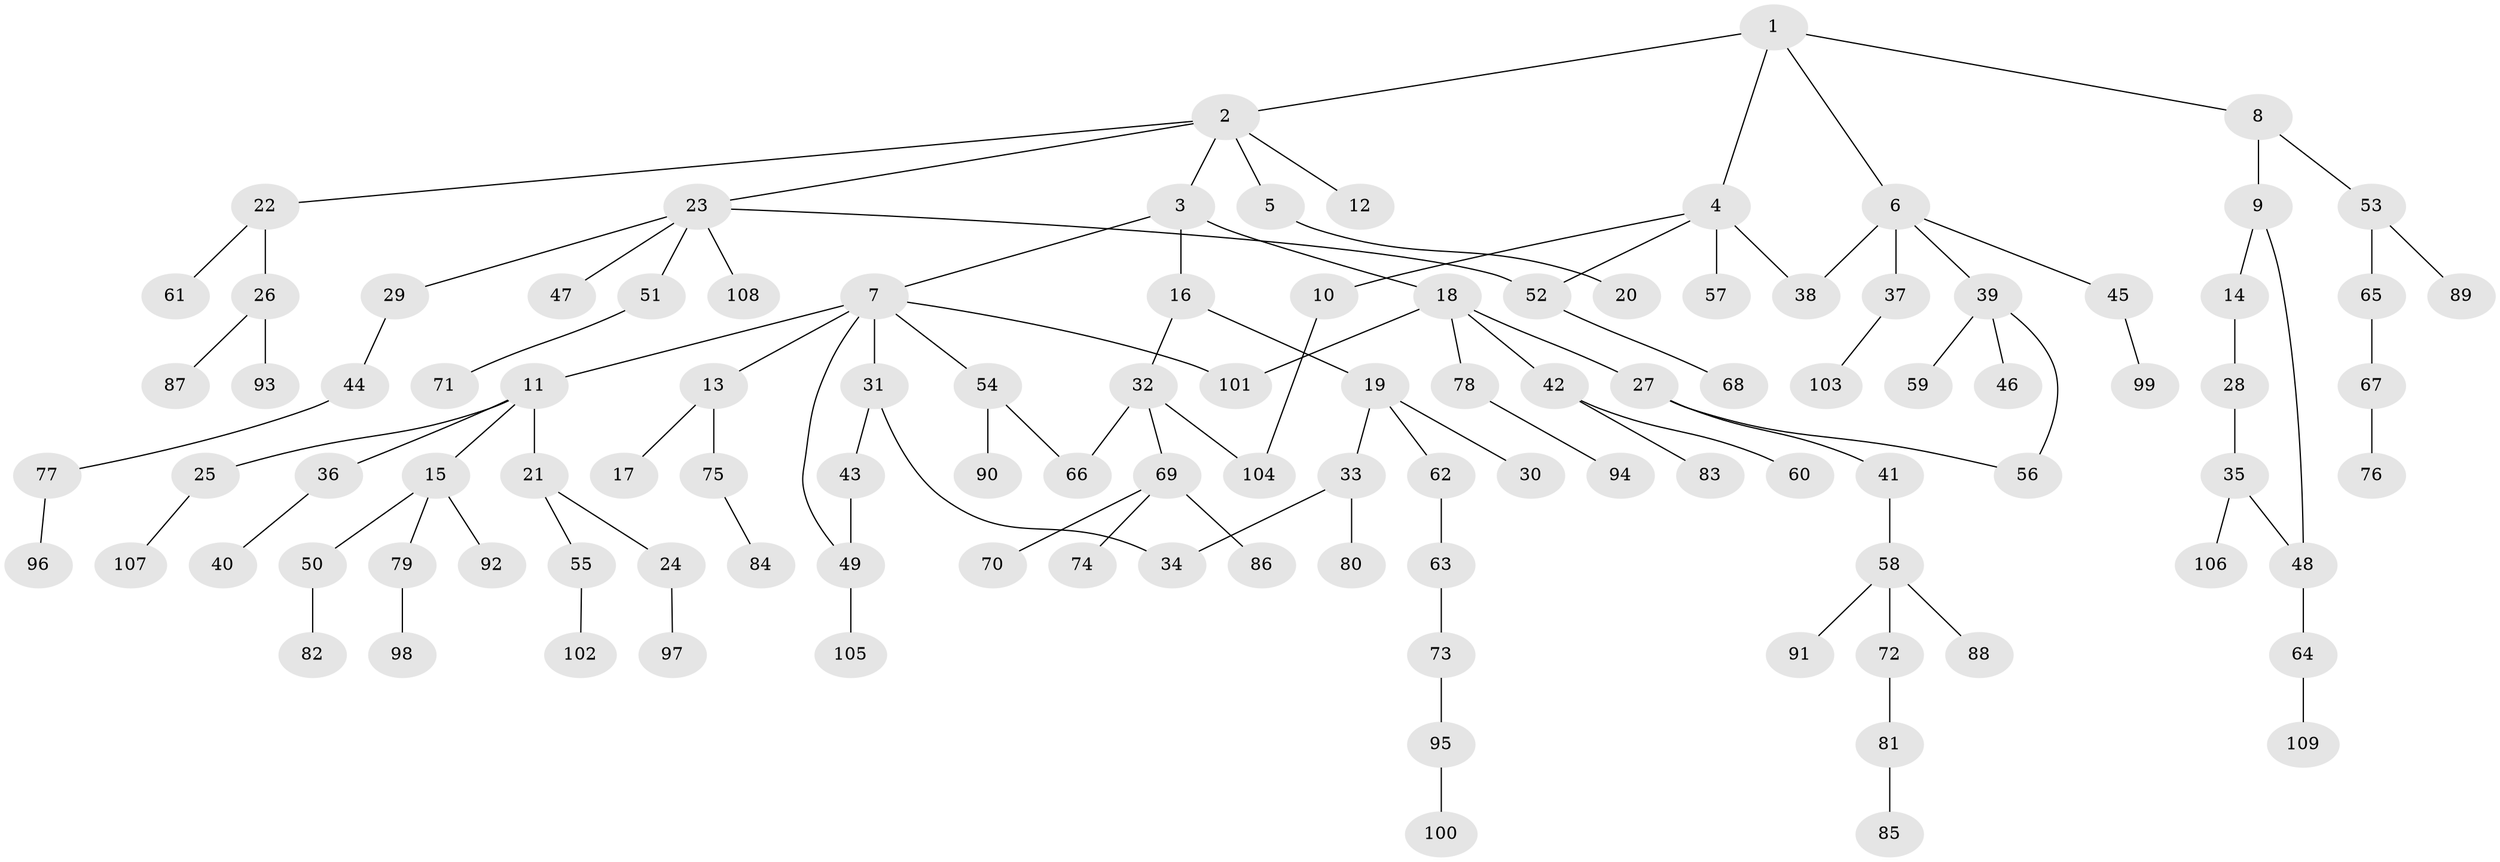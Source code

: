 // Generated by graph-tools (version 1.1) at 2025/42/03/09/25 04:42:32]
// undirected, 109 vertices, 117 edges
graph export_dot {
graph [start="1"]
  node [color=gray90,style=filled];
  1;
  2;
  3;
  4;
  5;
  6;
  7;
  8;
  9;
  10;
  11;
  12;
  13;
  14;
  15;
  16;
  17;
  18;
  19;
  20;
  21;
  22;
  23;
  24;
  25;
  26;
  27;
  28;
  29;
  30;
  31;
  32;
  33;
  34;
  35;
  36;
  37;
  38;
  39;
  40;
  41;
  42;
  43;
  44;
  45;
  46;
  47;
  48;
  49;
  50;
  51;
  52;
  53;
  54;
  55;
  56;
  57;
  58;
  59;
  60;
  61;
  62;
  63;
  64;
  65;
  66;
  67;
  68;
  69;
  70;
  71;
  72;
  73;
  74;
  75;
  76;
  77;
  78;
  79;
  80;
  81;
  82;
  83;
  84;
  85;
  86;
  87;
  88;
  89;
  90;
  91;
  92;
  93;
  94;
  95;
  96;
  97;
  98;
  99;
  100;
  101;
  102;
  103;
  104;
  105;
  106;
  107;
  108;
  109;
  1 -- 2;
  1 -- 4;
  1 -- 6;
  1 -- 8;
  2 -- 3;
  2 -- 5;
  2 -- 12;
  2 -- 22;
  2 -- 23;
  3 -- 7;
  3 -- 16;
  3 -- 18;
  4 -- 10;
  4 -- 38;
  4 -- 57;
  4 -- 52;
  5 -- 20;
  6 -- 37;
  6 -- 39;
  6 -- 45;
  6 -- 38;
  7 -- 11;
  7 -- 13;
  7 -- 31;
  7 -- 54;
  7 -- 101;
  7 -- 49;
  8 -- 9;
  8 -- 53;
  9 -- 14;
  9 -- 48;
  10 -- 104;
  11 -- 15;
  11 -- 21;
  11 -- 25;
  11 -- 36;
  13 -- 17;
  13 -- 75;
  14 -- 28;
  15 -- 50;
  15 -- 79;
  15 -- 92;
  16 -- 19;
  16 -- 32;
  18 -- 27;
  18 -- 42;
  18 -- 78;
  18 -- 101;
  19 -- 30;
  19 -- 33;
  19 -- 62;
  21 -- 24;
  21 -- 55;
  22 -- 26;
  22 -- 61;
  23 -- 29;
  23 -- 47;
  23 -- 51;
  23 -- 52;
  23 -- 108;
  24 -- 97;
  25 -- 107;
  26 -- 87;
  26 -- 93;
  27 -- 41;
  27 -- 56;
  28 -- 35;
  29 -- 44;
  31 -- 43;
  31 -- 34;
  32 -- 66;
  32 -- 69;
  32 -- 104;
  33 -- 34;
  33 -- 80;
  35 -- 48;
  35 -- 106;
  36 -- 40;
  37 -- 103;
  39 -- 46;
  39 -- 56;
  39 -- 59;
  41 -- 58;
  42 -- 60;
  42 -- 83;
  43 -- 49;
  44 -- 77;
  45 -- 99;
  48 -- 64;
  49 -- 105;
  50 -- 82;
  51 -- 71;
  52 -- 68;
  53 -- 65;
  53 -- 89;
  54 -- 90;
  54 -- 66;
  55 -- 102;
  58 -- 72;
  58 -- 88;
  58 -- 91;
  62 -- 63;
  63 -- 73;
  64 -- 109;
  65 -- 67;
  67 -- 76;
  69 -- 70;
  69 -- 74;
  69 -- 86;
  72 -- 81;
  73 -- 95;
  75 -- 84;
  77 -- 96;
  78 -- 94;
  79 -- 98;
  81 -- 85;
  95 -- 100;
}
